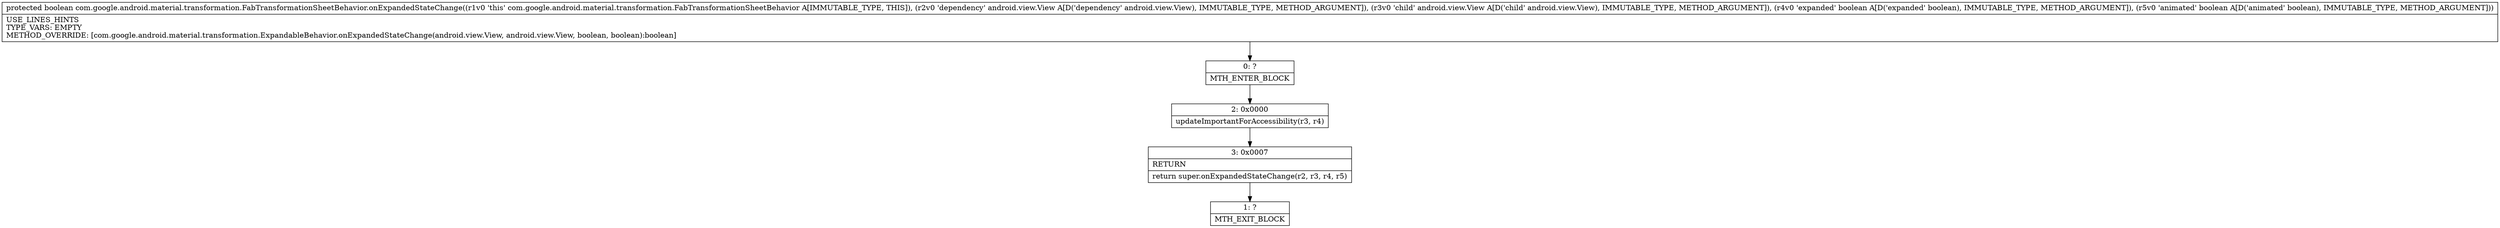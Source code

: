 digraph "CFG forcom.google.android.material.transformation.FabTransformationSheetBehavior.onExpandedStateChange(Landroid\/view\/View;Landroid\/view\/View;ZZ)Z" {
Node_0 [shape=record,label="{0\:\ ?|MTH_ENTER_BLOCK\l}"];
Node_2 [shape=record,label="{2\:\ 0x0000|updateImportantForAccessibility(r3, r4)\l}"];
Node_3 [shape=record,label="{3\:\ 0x0007|RETURN\l|return super.onExpandedStateChange(r2, r3, r4, r5)\l}"];
Node_1 [shape=record,label="{1\:\ ?|MTH_EXIT_BLOCK\l}"];
MethodNode[shape=record,label="{protected boolean com.google.android.material.transformation.FabTransformationSheetBehavior.onExpandedStateChange((r1v0 'this' com.google.android.material.transformation.FabTransformationSheetBehavior A[IMMUTABLE_TYPE, THIS]), (r2v0 'dependency' android.view.View A[D('dependency' android.view.View), IMMUTABLE_TYPE, METHOD_ARGUMENT]), (r3v0 'child' android.view.View A[D('child' android.view.View), IMMUTABLE_TYPE, METHOD_ARGUMENT]), (r4v0 'expanded' boolean A[D('expanded' boolean), IMMUTABLE_TYPE, METHOD_ARGUMENT]), (r5v0 'animated' boolean A[D('animated' boolean), IMMUTABLE_TYPE, METHOD_ARGUMENT]))  | USE_LINES_HINTS\lTYPE_VARS: EMPTY\lMETHOD_OVERRIDE: [com.google.android.material.transformation.ExpandableBehavior.onExpandedStateChange(android.view.View, android.view.View, boolean, boolean):boolean]\l}"];
MethodNode -> Node_0;Node_0 -> Node_2;
Node_2 -> Node_3;
Node_3 -> Node_1;
}

